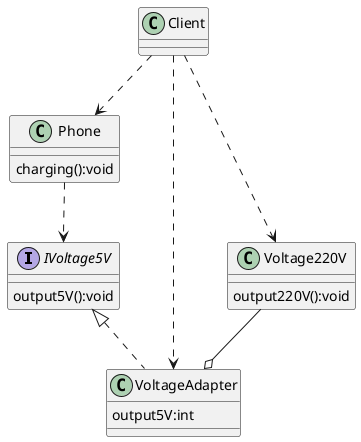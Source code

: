 @startuml
interface IVoltage5V

Client ..> Phone
Client ..> VoltageAdapter
Client ..> Voltage220V
Phone ..> IVoltage5V
Voltage220V --o VoltageAdapter
IVoltage5V <|.. VoltageAdapter

Phone : charging():void
IVoltage5V : output5V():void
Voltage220V : output220V():void
VoltageAdapter : output5V:int
@enduml